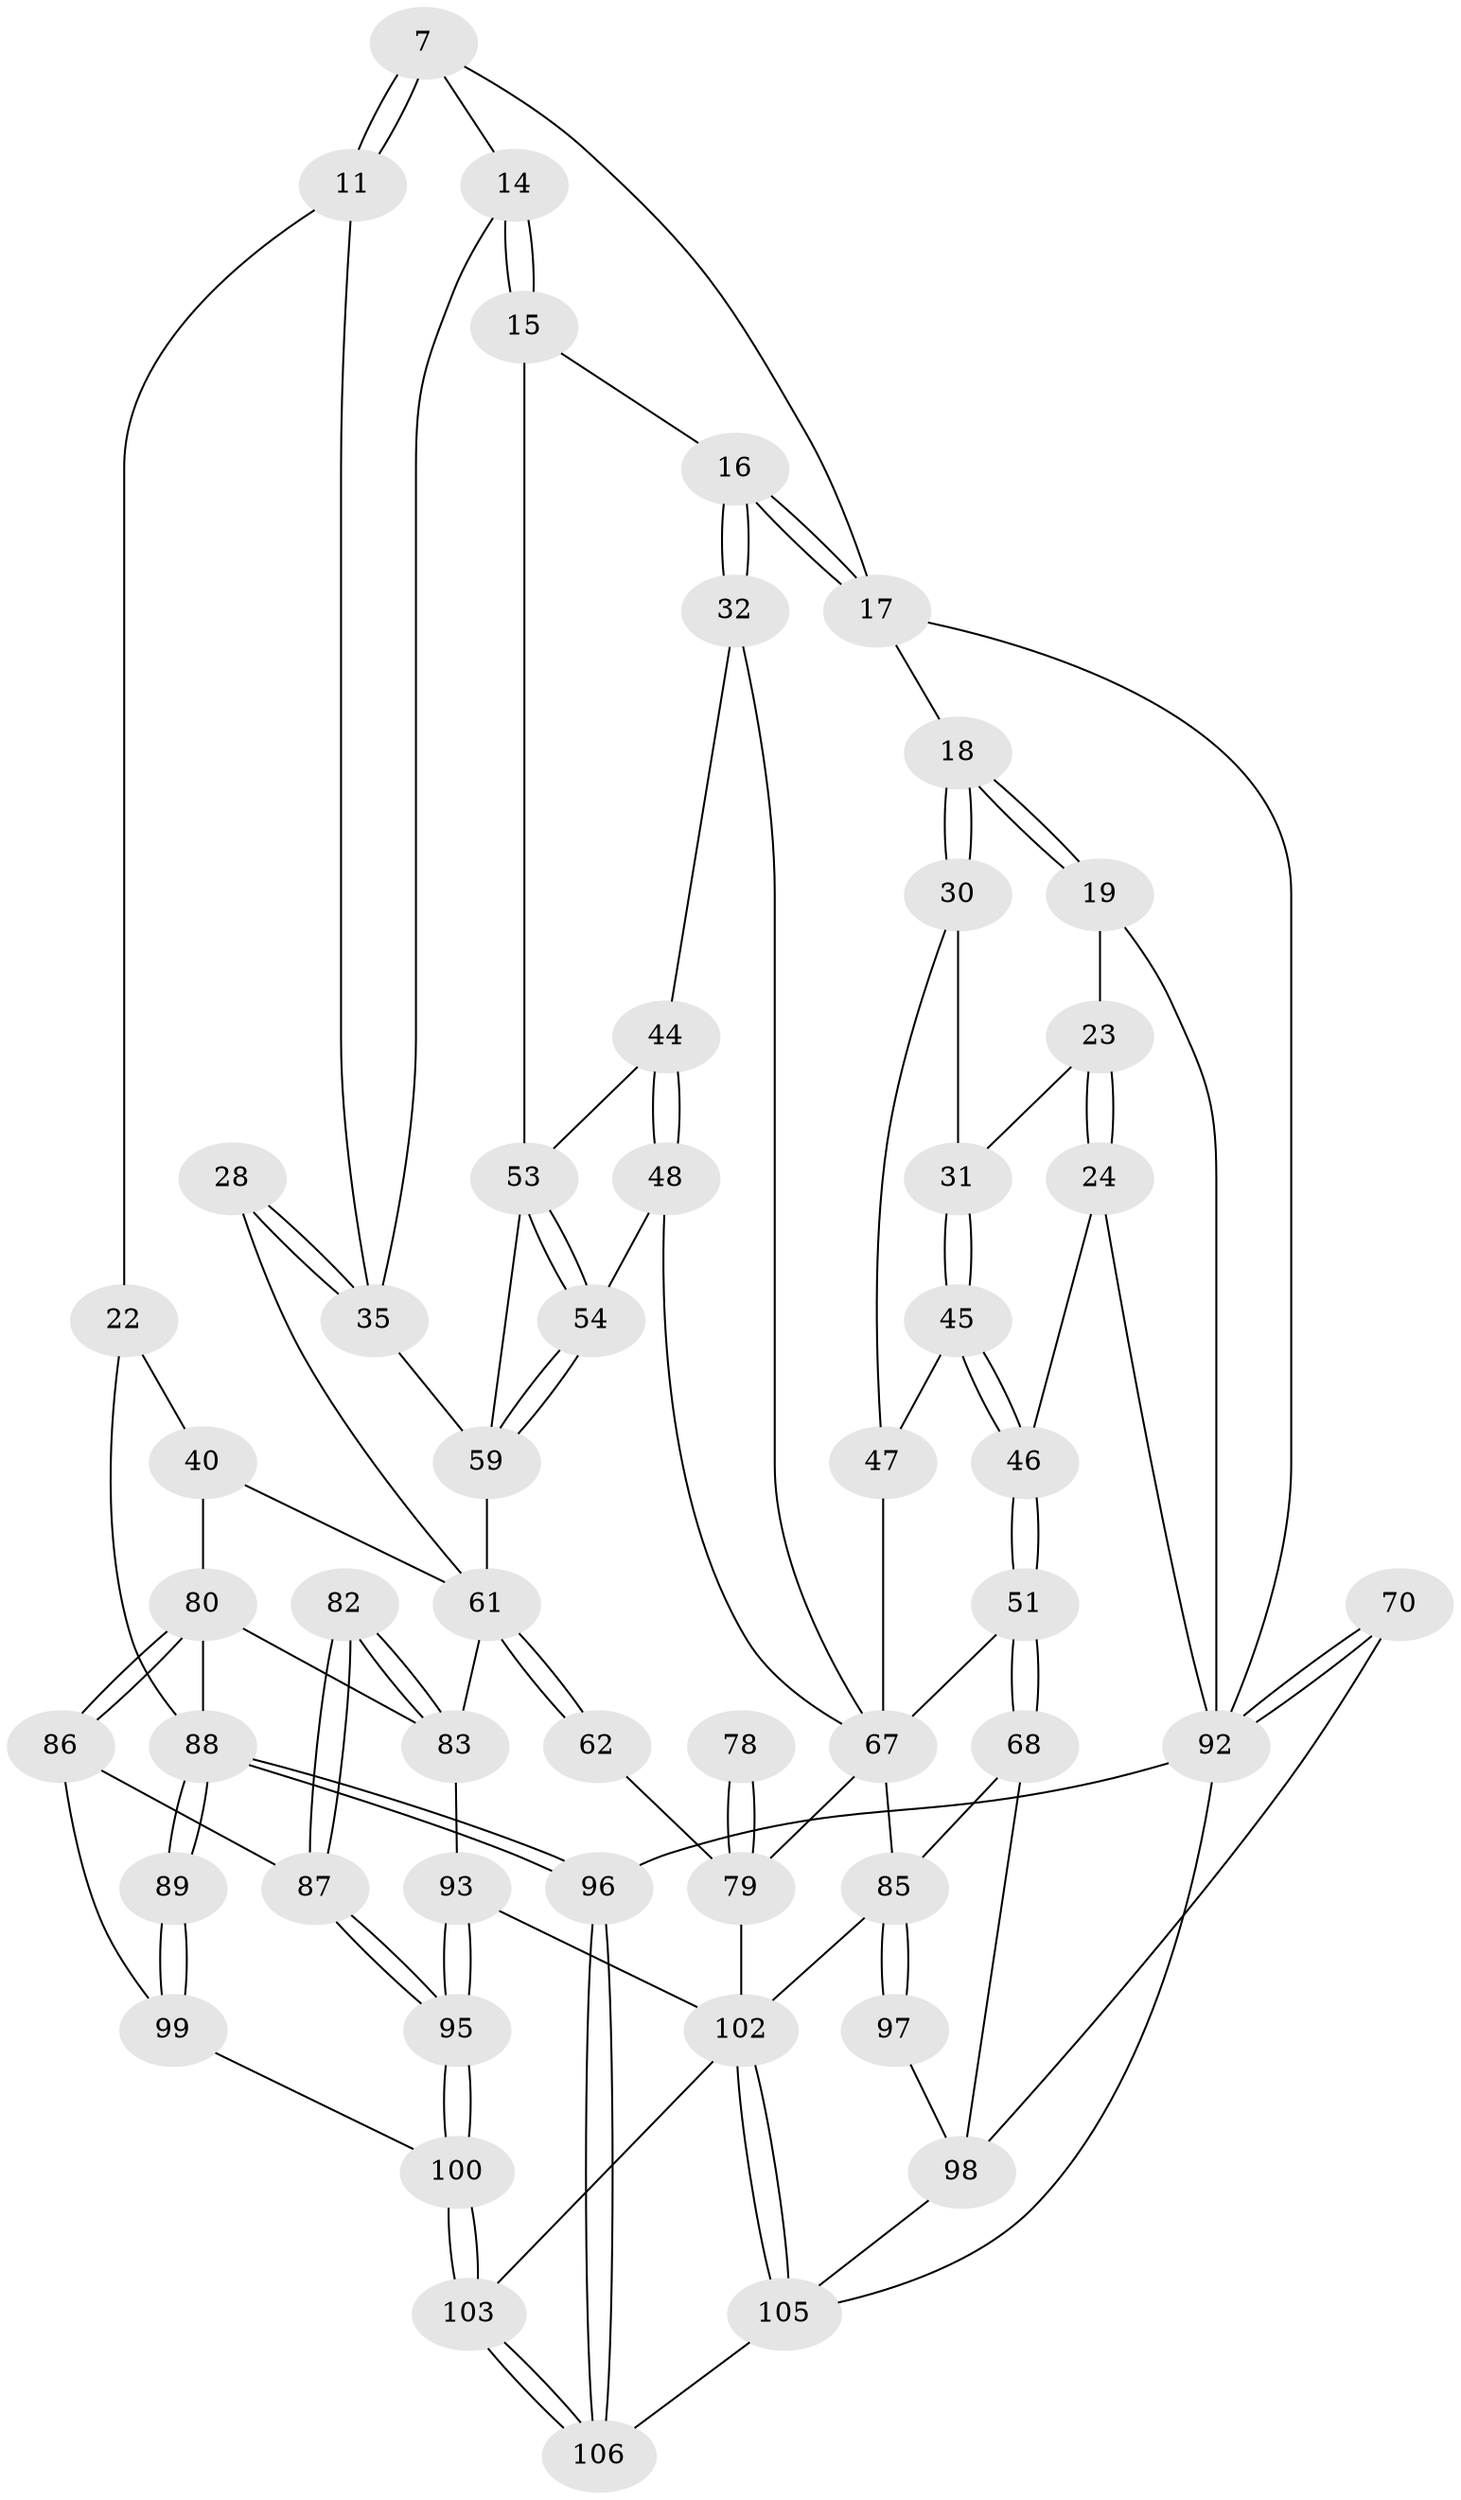 // original degree distribution, {3: 0.018867924528301886, 6: 0.24528301886792453, 5: 0.4716981132075472, 4: 0.2641509433962264}
// Generated by graph-tools (version 1.1) at 2025/00/03/09/25 05:00:08]
// undirected, 53 vertices, 118 edges
graph export_dot {
graph [start="1"]
  node [color=gray90,style=filled];
  7 [pos="+0.7090570112840864+0",super="+6"];
  11 [pos="+0.5633845662888+0.09233691284307713"];
  14 [pos="+0.4720379971747279+0.10786505956169197"];
  15 [pos="+0.44911151547196654+0.13762919552120606"];
  16 [pos="+0.347697312630455+0.17170109538064546"];
  17 [pos="+0.2745009029115387+0.10872054431700075",super="+5"];
  18 [pos="+0.2577015489177385+0.11908684493581521"];
  19 [pos="+0.12878056291466355+0.0820438555377449"];
  22 [pos="+0.8314063182916258+0.2259834315758841",super="+10"];
  23 [pos="+0.11963601366871247+0.12510253547557754"];
  24 [pos="+0+0.2981473637149993"];
  28 [pos="+0.6474493481354718+0.18587474263216125"];
  30 [pos="+0.2527086414815294+0.1260008608108069"];
  31 [pos="+0.1942659967393436+0.19671615263808725"];
  32 [pos="+0.3306056910839798+0.23424276379054326"];
  35 [pos="+0.5654627712882615+0.20323736339735463",super="+13+12"];
  40 [pos="+0.7787745688884521+0.355878617169935",super="+29+26"];
  44 [pos="+0.38539710113614595+0.263484425038985"];
  45 [pos="+0.19268665644816677+0.23533525989722864"];
  46 [pos="+0+0.310484273139885"];
  47 [pos="+0.1942655862628428+0.23677082956884343",super="+34"];
  48 [pos="+0.3439909912508693+0.4144434206764958"];
  51 [pos="+0.17169600458291687+0.4714343307591624"];
  53 [pos="+0.42450026558659254+0.33164902364339116",super="+43+37"];
  54 [pos="+0.36497296147259856+0.41312685722360853"];
  59 [pos="+0.46044883800796943+0.4507904279720097",super="+55"];
  61 [pos="+0.6440327718083427+0.6082660998938526",super="+41+42+60"];
  62 [pos="+0.5210762500644729+0.5695687031361535"];
  67 [pos="+0.3132242524099363+0.60889552593437",super="+52+50+33"];
  68 [pos="+0.05359781076766496+0.6611931915701079"];
  70 [pos="+0+0.6932049388876833"];
  78 [pos="+0.4406709617856186+0.8173211084780594"];
  79 [pos="+0.40500616056948985+0.8318454562589412",super="+66+77"];
  80 [pos="+0.9393629525603626+0.6051596467046688",super="+57+58"];
  82 [pos="+0.7847427058947873+0.7560292195594324"];
  83 [pos="+0.7720007892864309+0.7546367693558335",super="+81"];
  85 [pos="+0.3708899732231664+0.8630958672473493",super="+71+72"];
  86 [pos="+0.883362278866346+0.7927708806157858"];
  87 [pos="+0.8189163584310174+0.7884192965984379"];
  88 [pos="+1+1",super="+56+21"];
  89 [pos="+1+1"];
  92 [pos="+0+1",super="+4+25"];
  93 [pos="+0.6671439011843223+0.8516592381466697",super="+91"];
  95 [pos="+0.7202099462011714+0.9102266192770162"];
  96 [pos="+1+1",super="+2"];
  97 [pos="+0.18283608829824965+0.7823250008519459"];
  98 [pos="+0.12751187575404868+0.8817005021717076",super="+69"];
  99 [pos="+0.7410345074357199+0.9415112090434066",super="+90"];
  100 [pos="+0.7305417536343365+0.9440825357580751"];
  102 [pos="+0.3917865514743634+1",super="+84+101"];
  103 [pos="+0.7141075596073717+1"];
  105 [pos="+0.3686368589714851+1",super="+104"];
  106 [pos="+0.702261803878979+1"];
  7 -- 11;
  7 -- 11;
  7 -- 14;
  7 -- 17;
  11 -- 35;
  11 -- 22;
  14 -- 15;
  14 -- 15;
  14 -- 35;
  15 -- 16;
  15 -- 53;
  16 -- 17;
  16 -- 17;
  16 -- 32;
  16 -- 32;
  17 -- 18;
  17 -- 92;
  18 -- 19;
  18 -- 19;
  18 -- 30;
  18 -- 30;
  19 -- 23;
  19 -- 92;
  22 -- 40 [weight=2];
  22 -- 88 [weight=2];
  23 -- 24;
  23 -- 24;
  23 -- 31;
  24 -- 46;
  24 -- 92;
  28 -- 35 [weight=2];
  28 -- 35;
  28 -- 61;
  30 -- 31;
  30 -- 47;
  31 -- 45;
  31 -- 45;
  32 -- 44;
  32 -- 67;
  35 -- 59;
  40 -- 61 [weight=2];
  40 -- 80;
  44 -- 48;
  44 -- 48;
  44 -- 53;
  45 -- 46;
  45 -- 46;
  45 -- 47;
  46 -- 51;
  46 -- 51;
  47 -- 67 [weight=2];
  48 -- 54;
  48 -- 67;
  51 -- 68;
  51 -- 68;
  51 -- 67;
  53 -- 54;
  53 -- 54;
  53 -- 59 [weight=2];
  54 -- 59;
  54 -- 59;
  59 -- 61 [weight=2];
  61 -- 62 [weight=2];
  61 -- 62;
  61 -- 83;
  62 -- 79;
  67 -- 79;
  67 -- 85;
  68 -- 98;
  68 -- 85;
  70 -- 92 [weight=2];
  70 -- 92;
  70 -- 98;
  78 -- 79 [weight=3];
  78 -- 79;
  79 -- 102 [weight=2];
  80 -- 86;
  80 -- 86;
  80 -- 83 [weight=2];
  80 -- 88;
  82 -- 83 [weight=2];
  82 -- 83;
  82 -- 87;
  82 -- 87;
  83 -- 93 [weight=2];
  85 -- 97 [weight=2];
  85 -- 97;
  85 -- 102;
  86 -- 87;
  86 -- 99;
  87 -- 95;
  87 -- 95;
  88 -- 89;
  88 -- 89;
  88 -- 96 [weight=3];
  88 -- 96;
  89 -- 99 [weight=2];
  89 -- 99;
  92 -- 96 [weight=2];
  92 -- 105;
  93 -- 95;
  93 -- 95;
  93 -- 102 [weight=2];
  95 -- 100;
  95 -- 100;
  96 -- 106;
  96 -- 106;
  97 -- 98;
  98 -- 105;
  99 -- 100;
  100 -- 103;
  100 -- 103;
  102 -- 105;
  102 -- 105;
  102 -- 103;
  103 -- 106;
  103 -- 106;
  105 -- 106;
}
